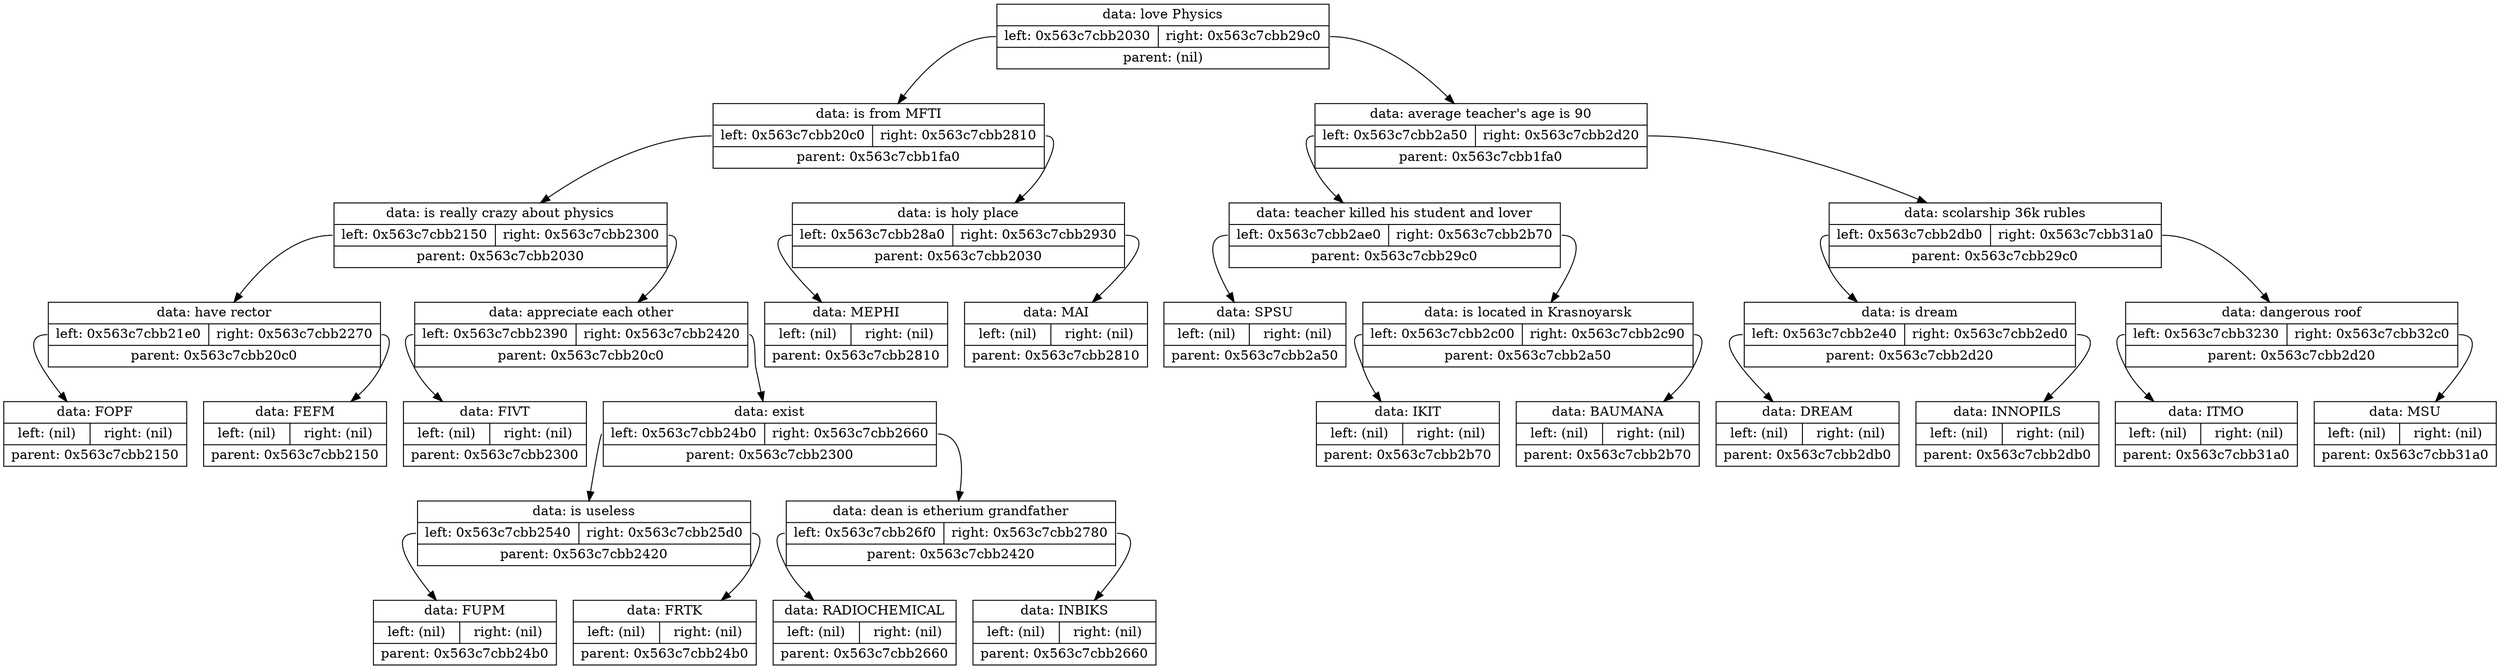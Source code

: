 digraph dump
{
	node0x563c7cbb1fa0 [shape = "record", label = "{<f1>data: love Physics|{<f2>left: 0x563c7cbb2030|<f3>right: 0x563c7cbb29c0}|<f4>parent: (nil)}"];
	node0x563c7cbb2030 [shape = "record", label = "{<f1>data: is from MFTI|{<f2>left: 0x563c7cbb20c0|<f3>right: 0x563c7cbb2810}|<f4>parent: 0x563c7cbb1fa0}"];
	node0x563c7cbb20c0 [shape = "record", label = "{<f1>data: is really crazy about physics|{<f2>left: 0x563c7cbb2150|<f3>right: 0x563c7cbb2300}|<f4>parent: 0x563c7cbb2030}"];
	node0x563c7cbb2150 [shape = "record", label = "{<f1>data: have rector|{<f2>left: 0x563c7cbb21e0|<f3>right: 0x563c7cbb2270}|<f4>parent: 0x563c7cbb20c0}"];
	node0x563c7cbb21e0 [shape = "record", label = "{<f1>data: FOPF|{<f2>left: (nil)|<f3>right: (nil)}|<f4>parent: 0x563c7cbb2150}"];
	node0x563c7cbb2150:f2 -> node0x563c7cbb21e0
	node0x563c7cbb2270 [shape = "record", label = "{<f1>data: FEFM|{<f2>left: (nil)|<f3>right: (nil)}|<f4>parent: 0x563c7cbb2150}"];
	node0x563c7cbb2150:f3 -> node0x563c7cbb2270
	node0x563c7cbb20c0:f2 -> node0x563c7cbb2150
	node0x563c7cbb2300 [shape = "record", label = "{<f1>data: appreciate each other|{<f2>left: 0x563c7cbb2390|<f3>right: 0x563c7cbb2420}|<f4>parent: 0x563c7cbb20c0}"];
	node0x563c7cbb2390 [shape = "record", label = "{<f1>data: FIVT|{<f2>left: (nil)|<f3>right: (nil)}|<f4>parent: 0x563c7cbb2300}"];
	node0x563c7cbb2300:f2 -> node0x563c7cbb2390
	node0x563c7cbb2420 [shape = "record", label = "{<f1>data: exist|{<f2>left: 0x563c7cbb24b0|<f3>right: 0x563c7cbb2660}|<f4>parent: 0x563c7cbb2300}"];
	node0x563c7cbb24b0 [shape = "record", label = "{<f1>data: is useless|{<f2>left: 0x563c7cbb2540|<f3>right: 0x563c7cbb25d0}|<f4>parent: 0x563c7cbb2420}"];
	node0x563c7cbb2540 [shape = "record", label = "{<f1>data: FUPM|{<f2>left: (nil)|<f3>right: (nil)}|<f4>parent: 0x563c7cbb24b0}"];
	node0x563c7cbb24b0:f2 -> node0x563c7cbb2540
	node0x563c7cbb25d0 [shape = "record", label = "{<f1>data: FRTK|{<f2>left: (nil)|<f3>right: (nil)}|<f4>parent: 0x563c7cbb24b0}"];
	node0x563c7cbb24b0:f3 -> node0x563c7cbb25d0
	node0x563c7cbb2420:f2 -> node0x563c7cbb24b0
	node0x563c7cbb2660 [shape = "record", label = "{<f1>data: dean is etherium grandfather|{<f2>left: 0x563c7cbb26f0|<f3>right: 0x563c7cbb2780}|<f4>parent: 0x563c7cbb2420}"];
	node0x563c7cbb26f0 [shape = "record", label = "{<f1>data: RADIOCHEMICAL|{<f2>left: (nil)|<f3>right: (nil)}|<f4>parent: 0x563c7cbb2660}"];
	node0x563c7cbb2660:f2 -> node0x563c7cbb26f0
	node0x563c7cbb2780 [shape = "record", label = "{<f1>data: INBIKS|{<f2>left: (nil)|<f3>right: (nil)}|<f4>parent: 0x563c7cbb2660}"];
	node0x563c7cbb2660:f3 -> node0x563c7cbb2780
	node0x563c7cbb2420:f3 -> node0x563c7cbb2660
	node0x563c7cbb2300:f3 -> node0x563c7cbb2420
	node0x563c7cbb20c0:f3 -> node0x563c7cbb2300
	node0x563c7cbb2030:f2 -> node0x563c7cbb20c0
	node0x563c7cbb2810 [shape = "record", label = "{<f1>data: is holy place|{<f2>left: 0x563c7cbb28a0|<f3>right: 0x563c7cbb2930}|<f4>parent: 0x563c7cbb2030}"];
	node0x563c7cbb28a0 [shape = "record", label = "{<f1>data: MEPHI|{<f2>left: (nil)|<f3>right: (nil)}|<f4>parent: 0x563c7cbb2810}"];
	node0x563c7cbb2810:f2 -> node0x563c7cbb28a0
	node0x563c7cbb2930 [shape = "record", label = "{<f1>data: MAI|{<f2>left: (nil)|<f3>right: (nil)}|<f4>parent: 0x563c7cbb2810}"];
	node0x563c7cbb2810:f3 -> node0x563c7cbb2930
	node0x563c7cbb2030:f3 -> node0x563c7cbb2810
	node0x563c7cbb1fa0:f2 -> node0x563c7cbb2030
	node0x563c7cbb29c0 [shape = "record", label = "{<f1>data: average teacher's age is 90|{<f2>left: 0x563c7cbb2a50|<f3>right: 0x563c7cbb2d20}|<f4>parent: 0x563c7cbb1fa0}"];
	node0x563c7cbb2a50 [shape = "record", label = "{<f1>data: teacher killed his student and lover|{<f2>left: 0x563c7cbb2ae0|<f3>right: 0x563c7cbb2b70}|<f4>parent: 0x563c7cbb29c0}"];
	node0x563c7cbb2ae0 [shape = "record", label = "{<f1>data: SPSU|{<f2>left: (nil)|<f3>right: (nil)}|<f4>parent: 0x563c7cbb2a50}"];
	node0x563c7cbb2a50:f2 -> node0x563c7cbb2ae0
	node0x563c7cbb2b70 [shape = "record", label = "{<f1>data: is located in Krasnoyarsk|{<f2>left: 0x563c7cbb2c00|<f3>right: 0x563c7cbb2c90}|<f4>parent: 0x563c7cbb2a50}"];
	node0x563c7cbb2c00 [shape = "record", label = "{<f1>data: IKIT|{<f2>left: (nil)|<f3>right: (nil)}|<f4>parent: 0x563c7cbb2b70}"];
	node0x563c7cbb2b70:f2 -> node0x563c7cbb2c00
	node0x563c7cbb2c90 [shape = "record", label = "{<f1>data: BAUMANA|{<f2>left: (nil)|<f3>right: (nil)}|<f4>parent: 0x563c7cbb2b70}"];
	node0x563c7cbb2b70:f3 -> node0x563c7cbb2c90
	node0x563c7cbb2a50:f3 -> node0x563c7cbb2b70
	node0x563c7cbb29c0:f2 -> node0x563c7cbb2a50
	node0x563c7cbb2d20 [shape = "record", label = "{<f1>data: scolarship 36k rubles|{<f2>left: 0x563c7cbb2db0|<f3>right: 0x563c7cbb31a0}|<f4>parent: 0x563c7cbb29c0}"];
	node0x563c7cbb2db0 [shape = "record", label = "{<f1>data: is dream|{<f2>left: 0x563c7cbb2e40|<f3>right: 0x563c7cbb2ed0}|<f4>parent: 0x563c7cbb2d20}"];
	node0x563c7cbb2e40 [shape = "record", label = "{<f1>data: DREAM|{<f2>left: (nil)|<f3>right: (nil)}|<f4>parent: 0x563c7cbb2db0}"];
	node0x563c7cbb2db0:f2 -> node0x563c7cbb2e40
	node0x563c7cbb2ed0 [shape = "record", label = "{<f1>data: INNOPILS|{<f2>left: (nil)|<f3>right: (nil)}|<f4>parent: 0x563c7cbb2db0}"];
	node0x563c7cbb2db0:f3 -> node0x563c7cbb2ed0
	node0x563c7cbb2d20:f2 -> node0x563c7cbb2db0
	node0x563c7cbb31a0 [shape = "record", label = "{<f1>data: dangerous roof|{<f2>left: 0x563c7cbb3230|<f3>right: 0x563c7cbb32c0}|<f4>parent: 0x563c7cbb2d20}"];
	node0x563c7cbb3230 [shape = "record", label = "{<f1>data: ITMO|{<f2>left: (nil)|<f3>right: (nil)}|<f4>parent: 0x563c7cbb31a0}"];
	node0x563c7cbb31a0:f2 -> node0x563c7cbb3230
	node0x563c7cbb32c0 [shape = "record", label = "{<f1>data: MSU|{<f2>left: (nil)|<f3>right: (nil)}|<f4>parent: 0x563c7cbb31a0}"];
	node0x563c7cbb31a0:f3 -> node0x563c7cbb32c0
	node0x563c7cbb2d20:f3 -> node0x563c7cbb31a0
	node0x563c7cbb29c0:f3 -> node0x563c7cbb2d20
	node0x563c7cbb1fa0:f3 -> node0x563c7cbb29c0

}
